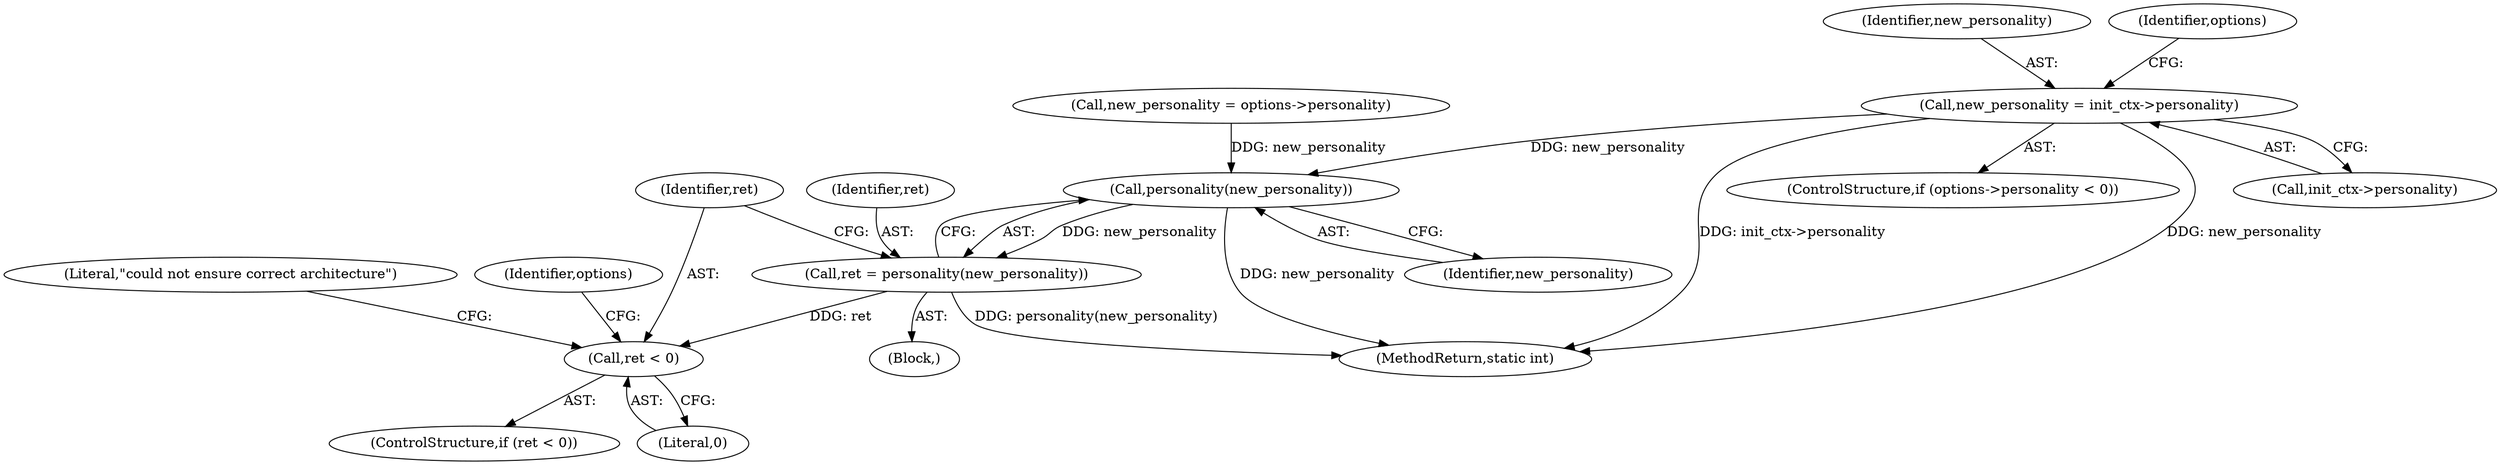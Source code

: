 digraph "0_lxc_81f466d05f2a89cb4f122ef7f593ff3f279b165c@pointer" {
"1000222" [label="(Call,new_personality = init_ctx->personality)"];
"1000242" [label="(Call,personality(new_personality))"];
"1000240" [label="(Call,ret = personality(new_personality))"];
"1000245" [label="(Call,ret < 0)"];
"1000246" [label="(Identifier,ret)"];
"1000744" [label="(MethodReturn,static int)"];
"1000243" [label="(Identifier,new_personality)"];
"1000239" [label="(Block,)"];
"1000216" [label="(ControlStructure,if (options->personality < 0))"];
"1000242" [label="(Call,personality(new_personality))"];
"1000250" [label="(Literal,\"could not ensure correct architecture\")"];
"1000260" [label="(Identifier,options)"];
"1000222" [label="(Call,new_personality = init_ctx->personality)"];
"1000241" [label="(Identifier,ret)"];
"1000223" [label="(Identifier,new_personality)"];
"1000236" [label="(Identifier,options)"];
"1000245" [label="(Call,ret < 0)"];
"1000240" [label="(Call,ret = personality(new_personality))"];
"1000228" [label="(Call,new_personality = options->personality)"];
"1000224" [label="(Call,init_ctx->personality)"];
"1000244" [label="(ControlStructure,if (ret < 0))"];
"1000247" [label="(Literal,0)"];
"1000222" -> "1000216"  [label="AST: "];
"1000222" -> "1000224"  [label="CFG: "];
"1000223" -> "1000222"  [label="AST: "];
"1000224" -> "1000222"  [label="AST: "];
"1000236" -> "1000222"  [label="CFG: "];
"1000222" -> "1000744"  [label="DDG: new_personality"];
"1000222" -> "1000744"  [label="DDG: init_ctx->personality"];
"1000222" -> "1000242"  [label="DDG: new_personality"];
"1000242" -> "1000240"  [label="AST: "];
"1000242" -> "1000243"  [label="CFG: "];
"1000243" -> "1000242"  [label="AST: "];
"1000240" -> "1000242"  [label="CFG: "];
"1000242" -> "1000744"  [label="DDG: new_personality"];
"1000242" -> "1000240"  [label="DDG: new_personality"];
"1000228" -> "1000242"  [label="DDG: new_personality"];
"1000240" -> "1000239"  [label="AST: "];
"1000241" -> "1000240"  [label="AST: "];
"1000246" -> "1000240"  [label="CFG: "];
"1000240" -> "1000744"  [label="DDG: personality(new_personality)"];
"1000240" -> "1000245"  [label="DDG: ret"];
"1000245" -> "1000244"  [label="AST: "];
"1000245" -> "1000247"  [label="CFG: "];
"1000246" -> "1000245"  [label="AST: "];
"1000247" -> "1000245"  [label="AST: "];
"1000250" -> "1000245"  [label="CFG: "];
"1000260" -> "1000245"  [label="CFG: "];
}
